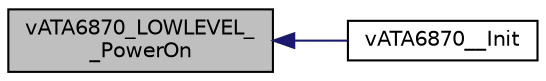 digraph "vATA6870_LOWLEVEL__PowerOn"
{
  edge [fontname="Helvetica",fontsize="10",labelfontname="Helvetica",labelfontsize="10"];
  node [fontname="Helvetica",fontsize="10",shape=record];
  rankdir="LR";
  Node1 [label="vATA6870_LOWLEVEL_\l_PowerOn",height=0.2,width=0.4,color="black", fillcolor="grey75", style="filled", fontcolor="black"];
  Node1 -> Node2 [dir="back",color="midnightblue",fontsize="10",style="solid",fontname="Helvetica"];
  Node2 [label="vATA6870__Init",height=0.2,width=0.4,color="black", fillcolor="white", style="filled",URL="$group___a_t_a6870_____c_o_r_e.html#ga134d692ccaea43b827bd40f8aa620937",tooltip="Init any ATA6870 systems. "];
}
